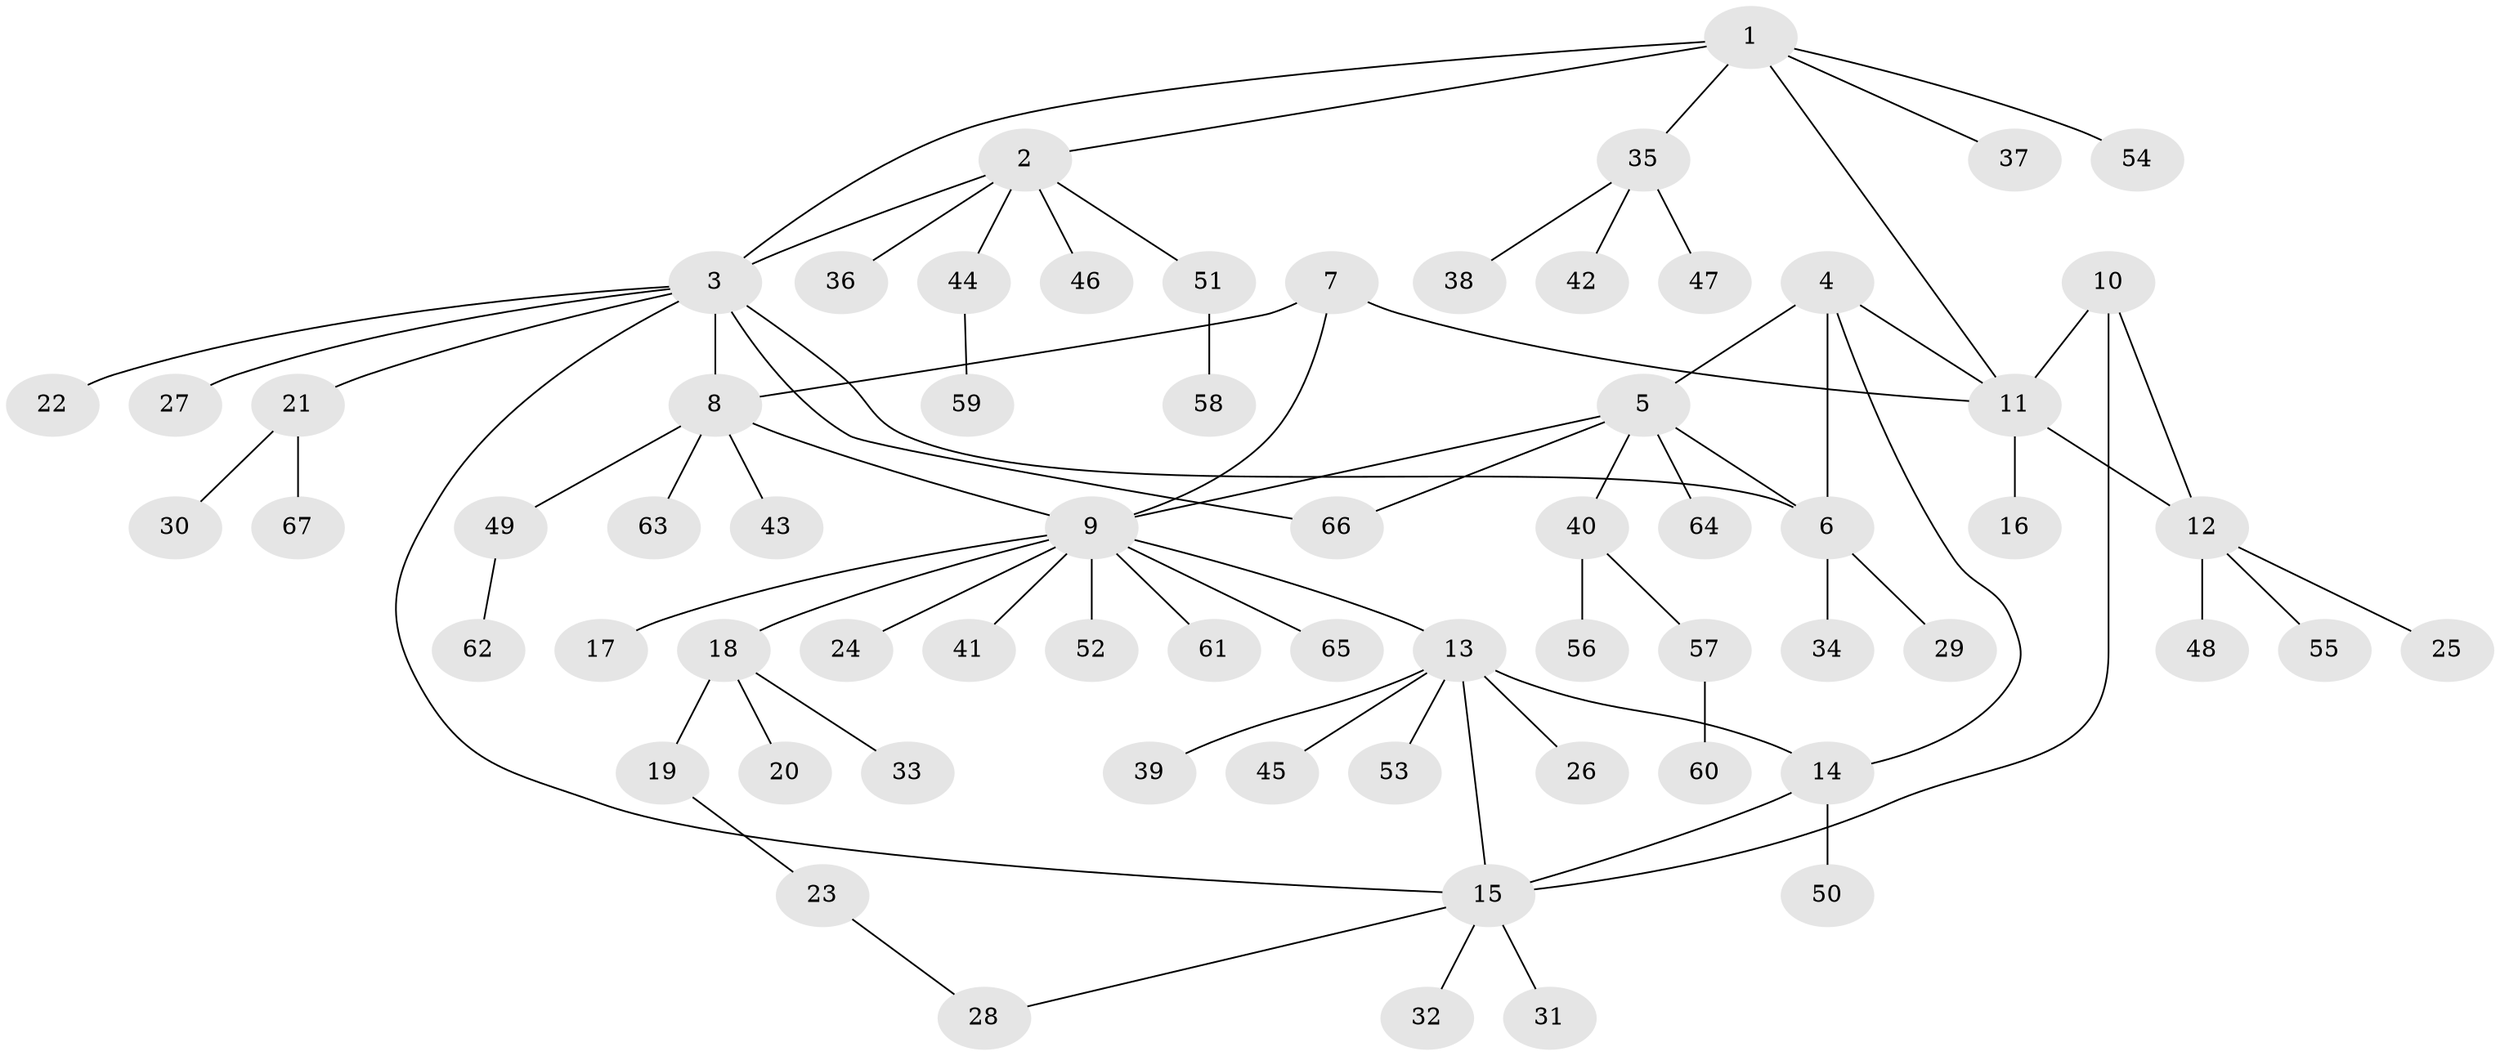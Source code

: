 // Generated by graph-tools (version 1.1) at 2025/15/03/09/25 04:15:49]
// undirected, 67 vertices, 79 edges
graph export_dot {
graph [start="1"]
  node [color=gray90,style=filled];
  1;
  2;
  3;
  4;
  5;
  6;
  7;
  8;
  9;
  10;
  11;
  12;
  13;
  14;
  15;
  16;
  17;
  18;
  19;
  20;
  21;
  22;
  23;
  24;
  25;
  26;
  27;
  28;
  29;
  30;
  31;
  32;
  33;
  34;
  35;
  36;
  37;
  38;
  39;
  40;
  41;
  42;
  43;
  44;
  45;
  46;
  47;
  48;
  49;
  50;
  51;
  52;
  53;
  54;
  55;
  56;
  57;
  58;
  59;
  60;
  61;
  62;
  63;
  64;
  65;
  66;
  67;
  1 -- 2;
  1 -- 3;
  1 -- 11;
  1 -- 35;
  1 -- 37;
  1 -- 54;
  2 -- 3;
  2 -- 36;
  2 -- 44;
  2 -- 46;
  2 -- 51;
  3 -- 6;
  3 -- 8;
  3 -- 15;
  3 -- 21;
  3 -- 22;
  3 -- 27;
  3 -- 66;
  4 -- 5;
  4 -- 6;
  4 -- 11;
  4 -- 14;
  5 -- 6;
  5 -- 9;
  5 -- 40;
  5 -- 64;
  5 -- 66;
  6 -- 29;
  6 -- 34;
  7 -- 8;
  7 -- 9;
  7 -- 11;
  8 -- 9;
  8 -- 43;
  8 -- 49;
  8 -- 63;
  9 -- 13;
  9 -- 17;
  9 -- 18;
  9 -- 24;
  9 -- 41;
  9 -- 52;
  9 -- 61;
  9 -- 65;
  10 -- 11;
  10 -- 12;
  10 -- 15;
  11 -- 12;
  11 -- 16;
  12 -- 25;
  12 -- 48;
  12 -- 55;
  13 -- 14;
  13 -- 15;
  13 -- 26;
  13 -- 39;
  13 -- 45;
  13 -- 53;
  14 -- 15;
  14 -- 50;
  15 -- 28;
  15 -- 31;
  15 -- 32;
  18 -- 19;
  18 -- 20;
  18 -- 33;
  19 -- 23;
  21 -- 30;
  21 -- 67;
  23 -- 28;
  35 -- 38;
  35 -- 42;
  35 -- 47;
  40 -- 56;
  40 -- 57;
  44 -- 59;
  49 -- 62;
  51 -- 58;
  57 -- 60;
}
